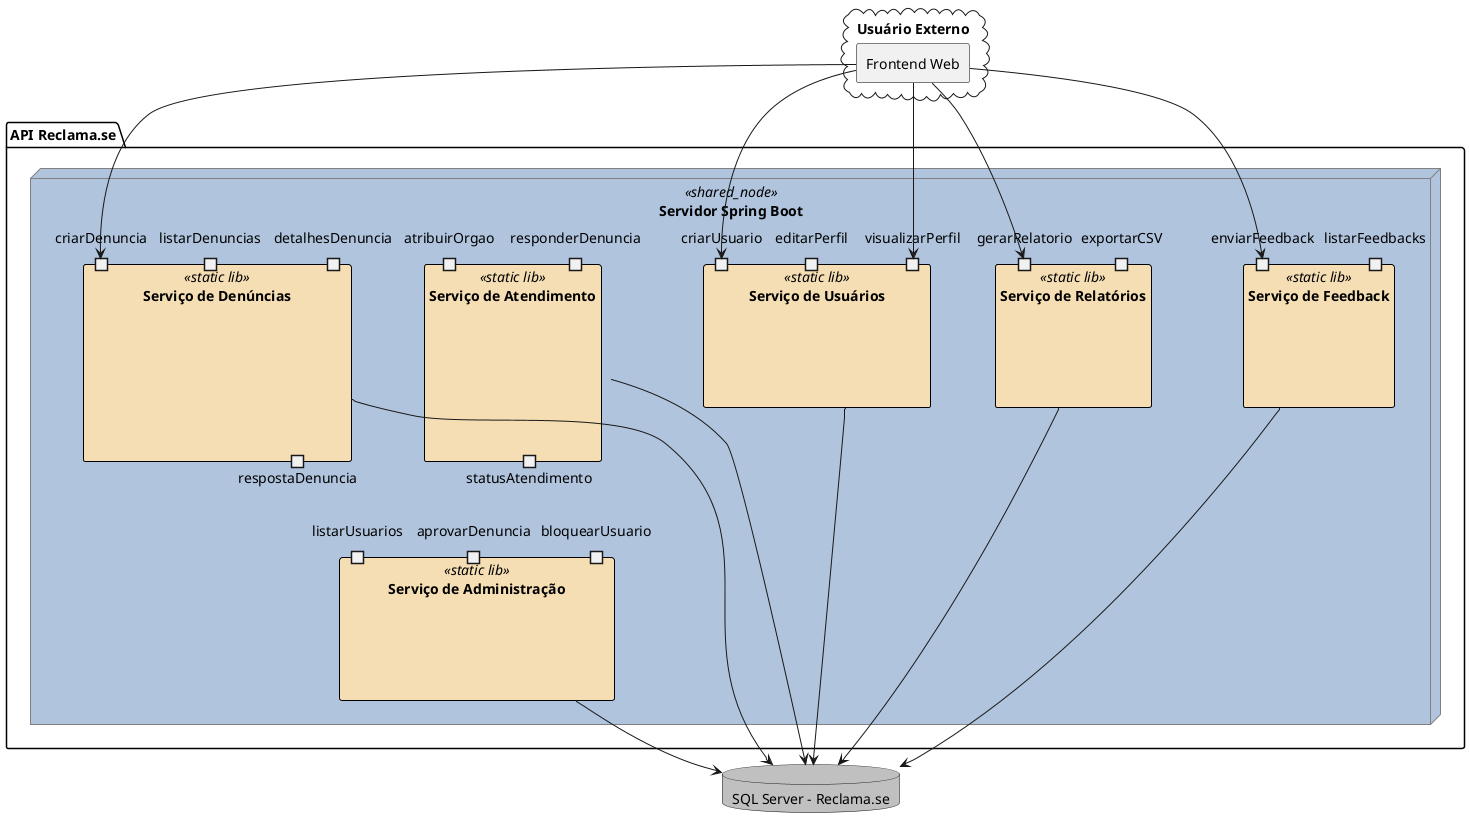 @startuml
skinparam BackgroundColor transparent
skinparam componentStyle rectangle

skinparam component {
  backgroundColor<<static lib>> Wheat
  borderColor Black
}
skinparam node {
  backgroundColor<<shared_node>> LightSteelBlue
  borderColor Gray
}
skinparam databaseBackgroundColor Silver

cloud "Usuário Externo" as WebClient {
  [Frontend Web]
}

package "API Reclama.se" {
  node "Servidor Spring Boot" <<shared_node>> {
    component "Serviço de Denúncias" <<static lib>> as Denuncia {
      portin criarDenuncia
      portin listarDenuncias
      portin detalhesDenuncia
      portout respostaDenuncia
    }

    component "Serviço de Usuários" <<static lib>> as Usuario {
      portin criarUsuario
      portin editarPerfil
      portin visualizarPerfil
    }

    component "Serviço de Atendimento" <<static lib>> as Atendimento {
      portin atribuirOrgao
      portin responderDenuncia
      portout statusAtendimento
    }

    component "Serviço de Administração" <<static lib>> as Admin {
      portin listarUsuarios
      portin aprovarDenuncia
      portin bloquearUsuario
    }

    component "Serviço de Relatórios" <<static lib>> as Relatorio {
      portin gerarRelatorio
      portin exportarCSV
    }

    component "Serviço de Feedback" <<static lib>> as Feedback {
      portin enviarFeedback
      portin listarFeedbacks
    }
  }
}

database "SQL Server - Reclama.se" as Database

' Conexões externas (usuário)
[Frontend Web] --> criarDenuncia
[Frontend Web] --> criarUsuario
[Frontend Web] --> visualizarPerfil
[Frontend Web] --> enviarFeedback
[Frontend Web] --> gerarRelatorio

' Conexões de componentes para DB (caixa preta)
Denuncia --> Database
Usuario --> Database
Atendimento --> Database
Admin --> Database
Relatorio --> Database
Feedback --> Database
@enduml